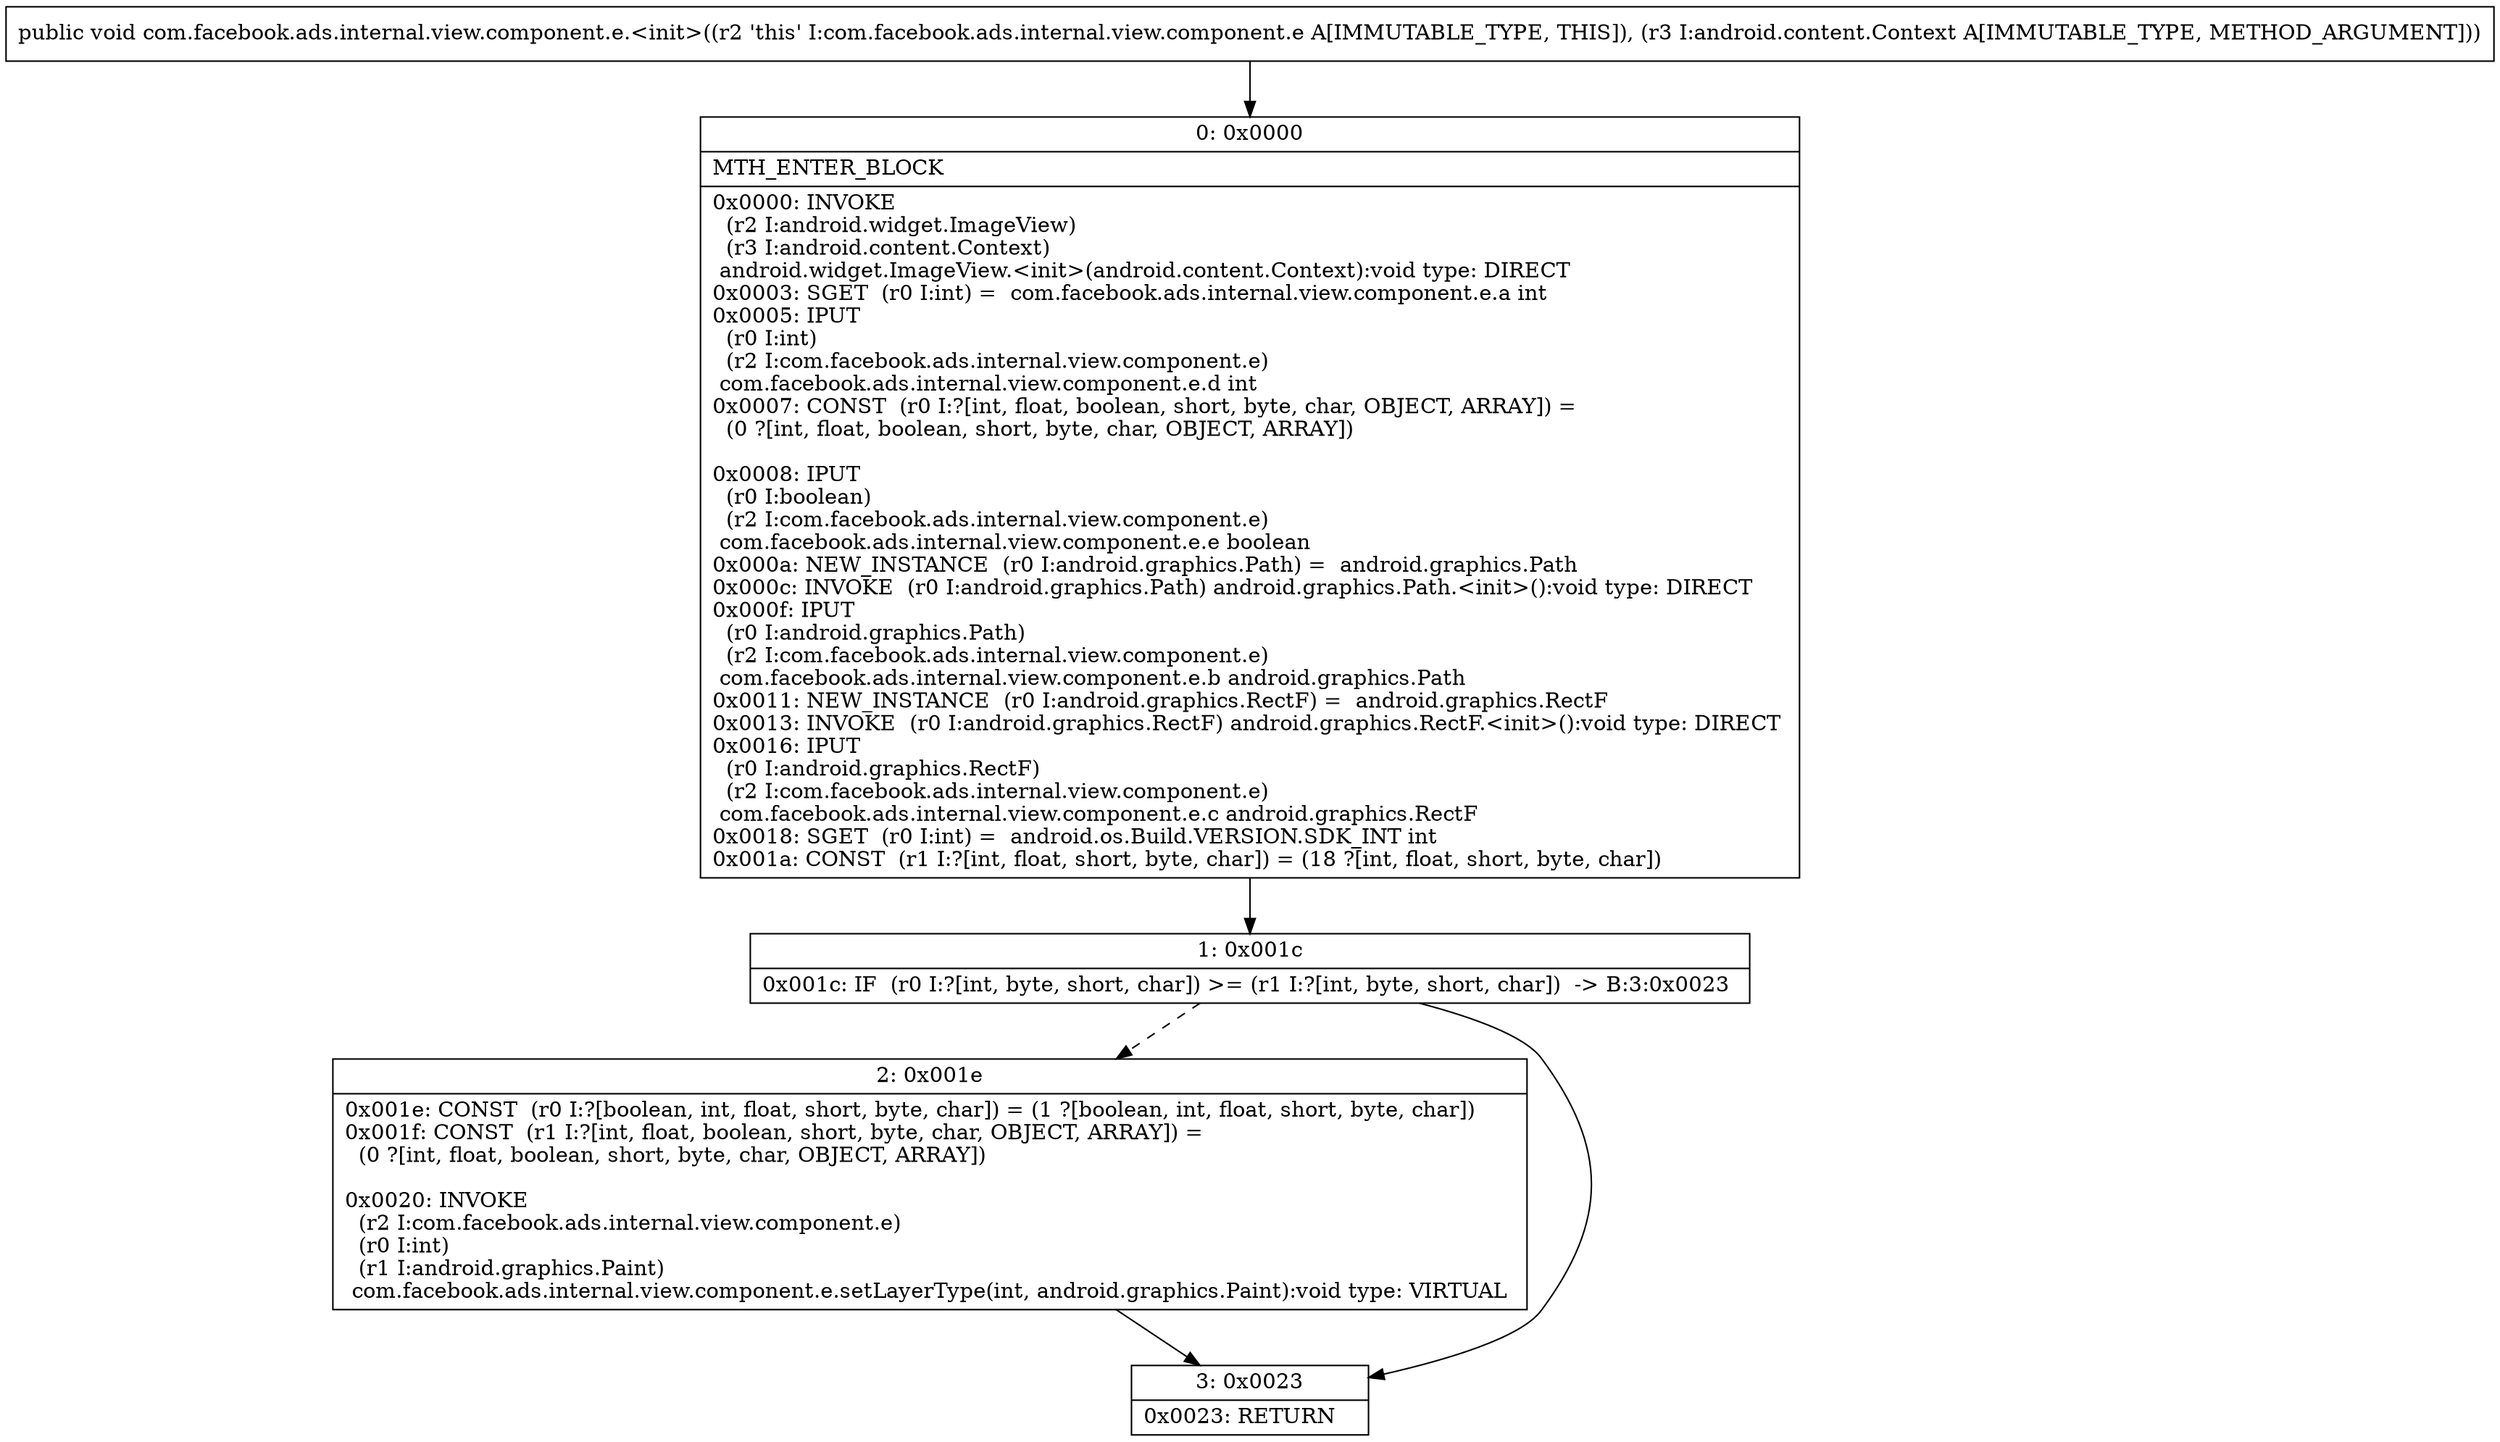 digraph "CFG forcom.facebook.ads.internal.view.component.e.\<init\>(Landroid\/content\/Context;)V" {
Node_0 [shape=record,label="{0\:\ 0x0000|MTH_ENTER_BLOCK\l|0x0000: INVOKE  \l  (r2 I:android.widget.ImageView)\l  (r3 I:android.content.Context)\l android.widget.ImageView.\<init\>(android.content.Context):void type: DIRECT \l0x0003: SGET  (r0 I:int) =  com.facebook.ads.internal.view.component.e.a int \l0x0005: IPUT  \l  (r0 I:int)\l  (r2 I:com.facebook.ads.internal.view.component.e)\l com.facebook.ads.internal.view.component.e.d int \l0x0007: CONST  (r0 I:?[int, float, boolean, short, byte, char, OBJECT, ARRAY]) = \l  (0 ?[int, float, boolean, short, byte, char, OBJECT, ARRAY])\l \l0x0008: IPUT  \l  (r0 I:boolean)\l  (r2 I:com.facebook.ads.internal.view.component.e)\l com.facebook.ads.internal.view.component.e.e boolean \l0x000a: NEW_INSTANCE  (r0 I:android.graphics.Path) =  android.graphics.Path \l0x000c: INVOKE  (r0 I:android.graphics.Path) android.graphics.Path.\<init\>():void type: DIRECT \l0x000f: IPUT  \l  (r0 I:android.graphics.Path)\l  (r2 I:com.facebook.ads.internal.view.component.e)\l com.facebook.ads.internal.view.component.e.b android.graphics.Path \l0x0011: NEW_INSTANCE  (r0 I:android.graphics.RectF) =  android.graphics.RectF \l0x0013: INVOKE  (r0 I:android.graphics.RectF) android.graphics.RectF.\<init\>():void type: DIRECT \l0x0016: IPUT  \l  (r0 I:android.graphics.RectF)\l  (r2 I:com.facebook.ads.internal.view.component.e)\l com.facebook.ads.internal.view.component.e.c android.graphics.RectF \l0x0018: SGET  (r0 I:int) =  android.os.Build.VERSION.SDK_INT int \l0x001a: CONST  (r1 I:?[int, float, short, byte, char]) = (18 ?[int, float, short, byte, char]) \l}"];
Node_1 [shape=record,label="{1\:\ 0x001c|0x001c: IF  (r0 I:?[int, byte, short, char]) \>= (r1 I:?[int, byte, short, char])  \-\> B:3:0x0023 \l}"];
Node_2 [shape=record,label="{2\:\ 0x001e|0x001e: CONST  (r0 I:?[boolean, int, float, short, byte, char]) = (1 ?[boolean, int, float, short, byte, char]) \l0x001f: CONST  (r1 I:?[int, float, boolean, short, byte, char, OBJECT, ARRAY]) = \l  (0 ?[int, float, boolean, short, byte, char, OBJECT, ARRAY])\l \l0x0020: INVOKE  \l  (r2 I:com.facebook.ads.internal.view.component.e)\l  (r0 I:int)\l  (r1 I:android.graphics.Paint)\l com.facebook.ads.internal.view.component.e.setLayerType(int, android.graphics.Paint):void type: VIRTUAL \l}"];
Node_3 [shape=record,label="{3\:\ 0x0023|0x0023: RETURN   \l}"];
MethodNode[shape=record,label="{public void com.facebook.ads.internal.view.component.e.\<init\>((r2 'this' I:com.facebook.ads.internal.view.component.e A[IMMUTABLE_TYPE, THIS]), (r3 I:android.content.Context A[IMMUTABLE_TYPE, METHOD_ARGUMENT])) }"];
MethodNode -> Node_0;
Node_0 -> Node_1;
Node_1 -> Node_2[style=dashed];
Node_1 -> Node_3;
Node_2 -> Node_3;
}

